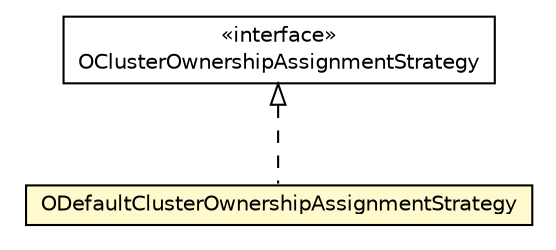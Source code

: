 #!/usr/local/bin/dot
#
# Class diagram 
# Generated by UMLGraph version R5_6-24-gf6e263 (http://www.umlgraph.org/)
#

digraph G {
	edge [fontname="Helvetica",fontsize=10,labelfontname="Helvetica",labelfontsize=10];
	node [fontname="Helvetica",fontsize=10,shape=plaintext];
	nodesep=0.25;
	ranksep=0.5;
	// com.orientechnologies.orient.server.distributed.impl.ODefaultClusterOwnershipAssignmentStrategy
	c1416272 [label=<<table title="com.orientechnologies.orient.server.distributed.impl.ODefaultClusterOwnershipAssignmentStrategy" border="0" cellborder="1" cellspacing="0" cellpadding="2" port="p" bgcolor="lemonChiffon" href="./ODefaultClusterOwnershipAssignmentStrategy.html">
		<tr><td><table border="0" cellspacing="0" cellpadding="1">
<tr><td align="center" balign="center"> ODefaultClusterOwnershipAssignmentStrategy </td></tr>
		</table></td></tr>
		</table>>, URL="./ODefaultClusterOwnershipAssignmentStrategy.html", fontname="Helvetica", fontcolor="black", fontsize=10.0];
	// com.orientechnologies.orient.server.distributed.impl.OClusterOwnershipAssignmentStrategy
	c1416280 [label=<<table title="com.orientechnologies.orient.server.distributed.impl.OClusterOwnershipAssignmentStrategy" border="0" cellborder="1" cellspacing="0" cellpadding="2" port="p" href="./OClusterOwnershipAssignmentStrategy.html">
		<tr><td><table border="0" cellspacing="0" cellpadding="1">
<tr><td align="center" balign="center"> &#171;interface&#187; </td></tr>
<tr><td align="center" balign="center"> OClusterOwnershipAssignmentStrategy </td></tr>
		</table></td></tr>
		</table>>, URL="./OClusterOwnershipAssignmentStrategy.html", fontname="Helvetica", fontcolor="black", fontsize=10.0];
	//com.orientechnologies.orient.server.distributed.impl.ODefaultClusterOwnershipAssignmentStrategy implements com.orientechnologies.orient.server.distributed.impl.OClusterOwnershipAssignmentStrategy
	c1416280:p -> c1416272:p [dir=back,arrowtail=empty,style=dashed];
}

